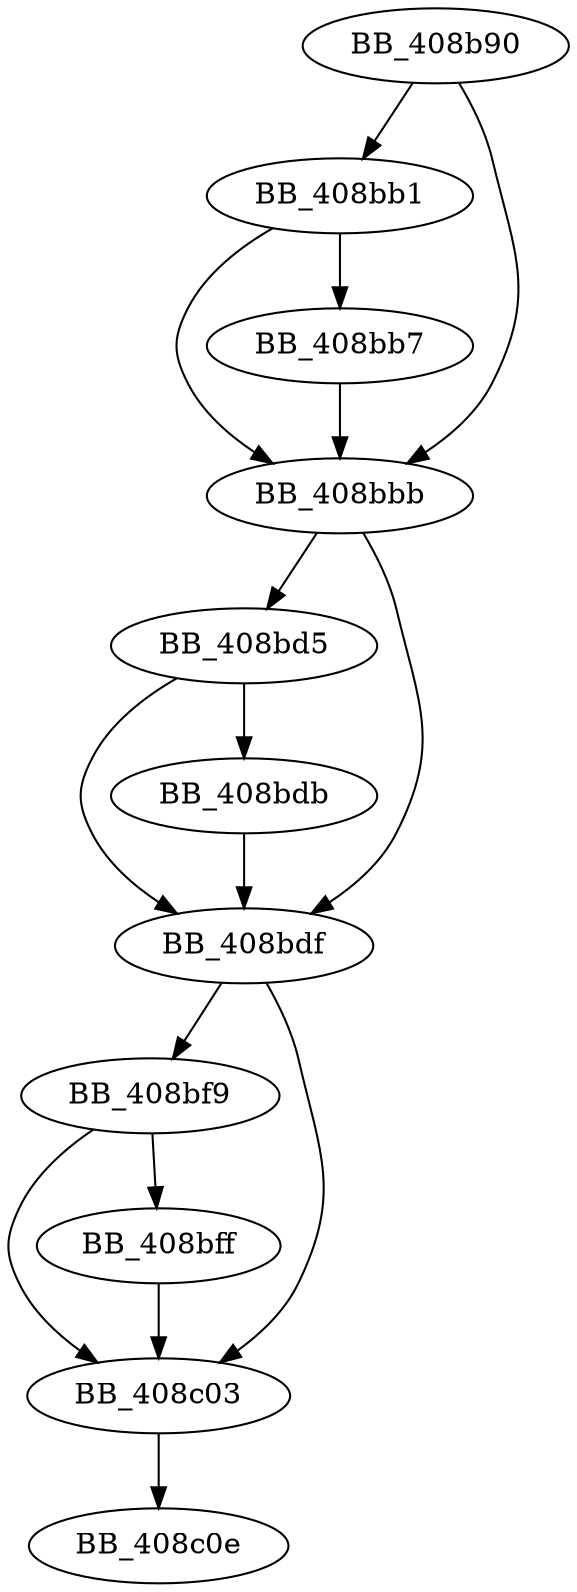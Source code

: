 DiGraph sub_408B90{
BB_408b90->BB_408bb1
BB_408b90->BB_408bbb
BB_408bb1->BB_408bb7
BB_408bb1->BB_408bbb
BB_408bb7->BB_408bbb
BB_408bbb->BB_408bd5
BB_408bbb->BB_408bdf
BB_408bd5->BB_408bdb
BB_408bd5->BB_408bdf
BB_408bdb->BB_408bdf
BB_408bdf->BB_408bf9
BB_408bdf->BB_408c03
BB_408bf9->BB_408bff
BB_408bf9->BB_408c03
BB_408bff->BB_408c03
BB_408c03->BB_408c0e
}
